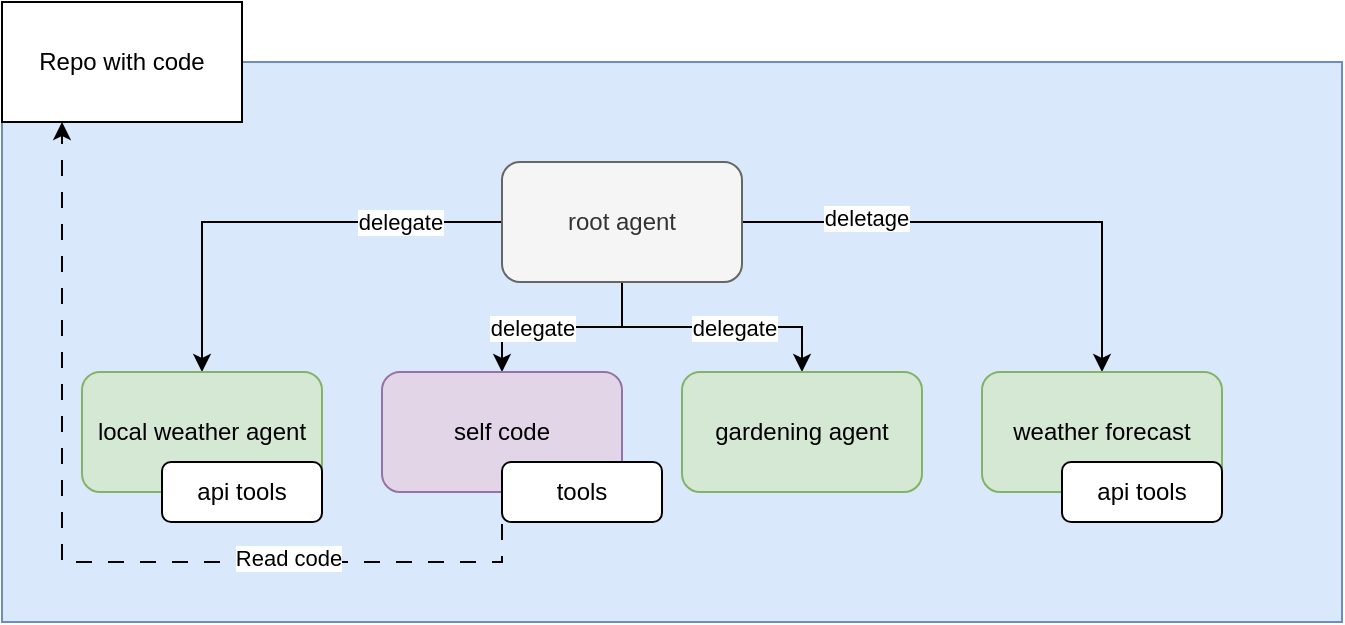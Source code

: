 <mxfile version="26.2.15">
  <diagram name="Page-1" id="V_oY9Kf3mV6PSMKGFsrB">
    <mxGraphModel dx="1018" dy="748" grid="1" gridSize="10" guides="1" tooltips="1" connect="1" arrows="1" fold="1" page="1" pageScale="1" pageWidth="827" pageHeight="1169" math="0" shadow="0">
      <root>
        <mxCell id="0" />
        <mxCell id="1" parent="0" />
        <mxCell id="ZJLTVPuKDH3GEqReVeOA-1" value="" style="rounded=0;whiteSpace=wrap;html=1;fillColor=#dae8fc;strokeColor=#6c8ebf;" parent="1" vertex="1">
          <mxGeometry x="60" y="60" width="670" height="280" as="geometry" />
        </mxCell>
        <mxCell id="ZJLTVPuKDH3GEqReVeOA-7" style="edgeStyle=orthogonalEdgeStyle;rounded=0;orthogonalLoop=1;jettySize=auto;html=1;" parent="1" source="ZJLTVPuKDH3GEqReVeOA-2" target="ZJLTVPuKDH3GEqReVeOA-3" edge="1">
          <mxGeometry relative="1" as="geometry" />
        </mxCell>
        <mxCell id="ZJLTVPuKDH3GEqReVeOA-14" value="delegate" style="edgeLabel;html=1;align=center;verticalAlign=middle;resizable=0;points=[];" parent="ZJLTVPuKDH3GEqReVeOA-7" vertex="1" connectable="0">
          <mxGeometry x="-0.547" relative="1" as="geometry">
            <mxPoint as="offset" />
          </mxGeometry>
        </mxCell>
        <mxCell id="ZJLTVPuKDH3GEqReVeOA-8" style="edgeStyle=orthogonalEdgeStyle;rounded=0;orthogonalLoop=1;jettySize=auto;html=1;" parent="1" source="ZJLTVPuKDH3GEqReVeOA-2" target="ZJLTVPuKDH3GEqReVeOA-4" edge="1">
          <mxGeometry relative="1" as="geometry" />
        </mxCell>
        <mxCell id="ZJLTVPuKDH3GEqReVeOA-17" value="delegate" style="edgeLabel;html=1;align=center;verticalAlign=middle;resizable=0;points=[];" parent="ZJLTVPuKDH3GEqReVeOA-8" vertex="1" connectable="0">
          <mxGeometry x="0.286" relative="1" as="geometry">
            <mxPoint as="offset" />
          </mxGeometry>
        </mxCell>
        <mxCell id="ZJLTVPuKDH3GEqReVeOA-9" style="edgeStyle=orthogonalEdgeStyle;rounded=0;orthogonalLoop=1;jettySize=auto;html=1;" parent="1" source="ZJLTVPuKDH3GEqReVeOA-2" target="ZJLTVPuKDH3GEqReVeOA-5" edge="1">
          <mxGeometry relative="1" as="geometry" />
        </mxCell>
        <mxCell id="ZJLTVPuKDH3GEqReVeOA-16" value="delegate" style="edgeLabel;html=1;align=center;verticalAlign=middle;resizable=0;points=[];" parent="ZJLTVPuKDH3GEqReVeOA-9" vertex="1" connectable="0">
          <mxGeometry x="0.163" y="1" relative="1" as="geometry">
            <mxPoint y="1" as="offset" />
          </mxGeometry>
        </mxCell>
        <mxCell id="ZJLTVPuKDH3GEqReVeOA-10" style="edgeStyle=orthogonalEdgeStyle;rounded=0;orthogonalLoop=1;jettySize=auto;html=1;" parent="1" source="ZJLTVPuKDH3GEqReVeOA-2" target="ZJLTVPuKDH3GEqReVeOA-6" edge="1">
          <mxGeometry relative="1" as="geometry" />
        </mxCell>
        <mxCell id="ZJLTVPuKDH3GEqReVeOA-15" value="deletage" style="edgeLabel;html=1;align=center;verticalAlign=middle;resizable=0;points=[];" parent="ZJLTVPuKDH3GEqReVeOA-10" vertex="1" connectable="0">
          <mxGeometry x="-0.514" y="2" relative="1" as="geometry">
            <mxPoint as="offset" />
          </mxGeometry>
        </mxCell>
        <mxCell id="ZJLTVPuKDH3GEqReVeOA-2" value="root agent" style="rounded=1;whiteSpace=wrap;html=1;fillColor=#f5f5f5;fontColor=#333333;strokeColor=#666666;" parent="1" vertex="1">
          <mxGeometry x="310" y="110" width="120" height="60" as="geometry" />
        </mxCell>
        <mxCell id="ZJLTVPuKDH3GEqReVeOA-3" value="local weather agent" style="rounded=1;whiteSpace=wrap;html=1;fillColor=#d5e8d4;strokeColor=#82b366;" parent="1" vertex="1">
          <mxGeometry x="100" y="215" width="120" height="60" as="geometry" />
        </mxCell>
        <mxCell id="ZJLTVPuKDH3GEqReVeOA-12" style="edgeStyle=orthogonalEdgeStyle;rounded=0;orthogonalLoop=1;jettySize=auto;html=1;entryX=0.25;entryY=1;entryDx=0;entryDy=0;dashed=1;dashPattern=8 8;" parent="1" source="ZJLTVPuKDH3GEqReVeOA-4" target="ZJLTVPuKDH3GEqReVeOA-11" edge="1">
          <mxGeometry relative="1" as="geometry">
            <Array as="points">
              <mxPoint x="310" y="310" />
              <mxPoint x="90" y="310" />
            </Array>
          </mxGeometry>
        </mxCell>
        <mxCell id="ZJLTVPuKDH3GEqReVeOA-13" value="Read code" style="edgeLabel;html=1;align=center;verticalAlign=middle;resizable=0;points=[];" parent="ZJLTVPuKDH3GEqReVeOA-12" vertex="1" connectable="0">
          <mxGeometry x="-0.402" y="-2" relative="1" as="geometry">
            <mxPoint as="offset" />
          </mxGeometry>
        </mxCell>
        <mxCell id="ZJLTVPuKDH3GEqReVeOA-4" value="self code" style="rounded=1;whiteSpace=wrap;html=1;fillColor=#e1d5e7;strokeColor=#9673a6;" parent="1" vertex="1">
          <mxGeometry x="250" y="215" width="120" height="60" as="geometry" />
        </mxCell>
        <mxCell id="ZJLTVPuKDH3GEqReVeOA-5" value="gardening agent" style="rounded=1;whiteSpace=wrap;html=1;fillColor=#d5e8d4;strokeColor=#82b366;" parent="1" vertex="1">
          <mxGeometry x="400" y="215" width="120" height="60" as="geometry" />
        </mxCell>
        <mxCell id="ZJLTVPuKDH3GEqReVeOA-6" value="weather forecast" style="rounded=1;whiteSpace=wrap;html=1;fillColor=#d5e8d4;strokeColor=#82b366;" parent="1" vertex="1">
          <mxGeometry x="550" y="215" width="120" height="60" as="geometry" />
        </mxCell>
        <mxCell id="ZJLTVPuKDH3GEqReVeOA-11" value="Repo with code" style="rounded=0;whiteSpace=wrap;html=1;" parent="1" vertex="1">
          <mxGeometry x="60" y="30" width="120" height="60" as="geometry" />
        </mxCell>
        <mxCell id="ZJLTVPuKDH3GEqReVeOA-18" value="api tools" style="rounded=1;whiteSpace=wrap;html=1;" parent="1" vertex="1">
          <mxGeometry x="590" y="260" width="80" height="30" as="geometry" />
        </mxCell>
        <mxCell id="ZJLTVPuKDH3GEqReVeOA-19" value="api tools" style="rounded=1;whiteSpace=wrap;html=1;" parent="1" vertex="1">
          <mxGeometry x="140" y="260" width="80" height="30" as="geometry" />
        </mxCell>
        <mxCell id="ZJLTVPuKDH3GEqReVeOA-20" value="tools" style="rounded=1;whiteSpace=wrap;html=1;" parent="1" vertex="1">
          <mxGeometry x="310" y="260" width="80" height="30" as="geometry" />
        </mxCell>
      </root>
    </mxGraphModel>
  </diagram>
</mxfile>
